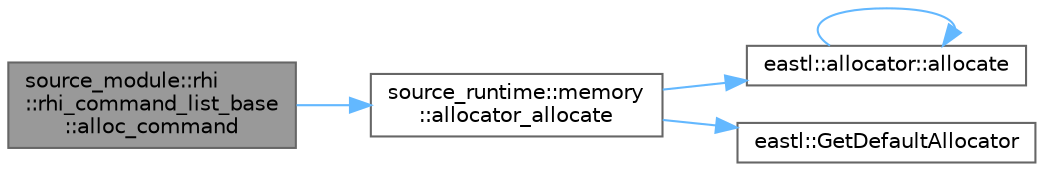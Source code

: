 digraph "source_module::rhi::rhi_command_list_base::alloc_command"
{
 // LATEX_PDF_SIZE
  bgcolor="transparent";
  edge [fontname=Helvetica,fontsize=10,labelfontname=Helvetica,labelfontsize=10];
  node [fontname=Helvetica,fontsize=10,shape=box,height=0.2,width=0.4];
  rankdir="LR";
  Node1 [id="Node000001",label="source_module::rhi\l::rhi_command_list_base\l::alloc_command",height=0.2,width=0.4,color="gray40", fillcolor="grey60", style="filled", fontcolor="black",tooltip=" "];
  Node1 -> Node2 [id="edge1_Node000001_Node000002",color="steelblue1",style="solid",tooltip=" "];
  Node2 [id="Node000002",label="source_runtime::memory\l::allocator_allocate",height=0.2,width=0.4,color="grey40", fillcolor="white", style="filled",URL="$namespacesource__runtime_1_1memory.html#a49f833a8d566f8cd81957d784a56de86",tooltip=" "];
  Node2 -> Node3 [id="edge2_Node000002_Node000003",color="steelblue1",style="solid",tooltip=" "];
  Node3 [id="Node000003",label="eastl::allocator::allocate",height=0.2,width=0.4,color="grey40", fillcolor="white", style="filled",URL="$classeastl_1_1allocator.html#a032589a9c8dd0d66e62c3b8aa30acbe5",tooltip=" "];
  Node3 -> Node3 [id="edge3_Node000003_Node000003",color="steelblue1",style="solid",tooltip=" "];
  Node2 -> Node4 [id="edge4_Node000002_Node000004",color="steelblue1",style="solid",tooltip=" "];
  Node4 [id="Node000004",label="eastl::GetDefaultAllocator",height=0.2,width=0.4,color="grey40", fillcolor="white", style="filled",URL="$namespaceeastl.html#a88262ab8c2b58a3ab67d060c48b411e0",tooltip=" "];
}
